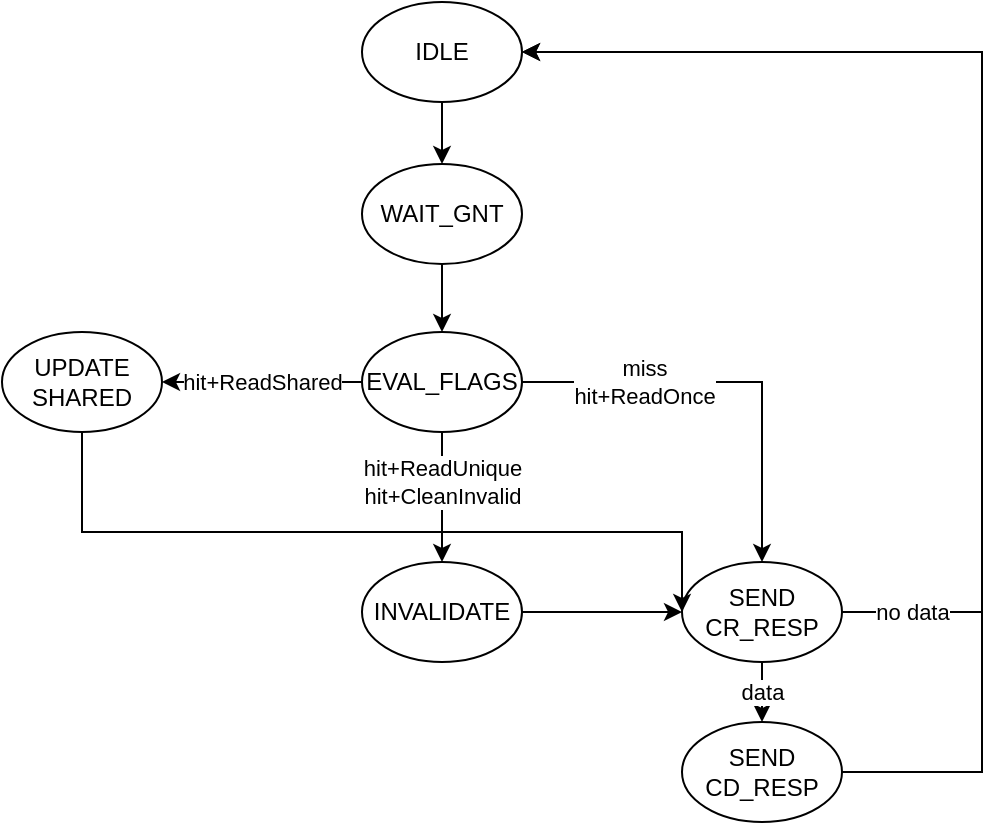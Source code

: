 <mxfile version="21.5.2" type="embed">
  <diagram id="5SKr_eIFcE_ZFLUkAXeI" name="Page-1">
    <mxGraphModel dx="1434" dy="785" grid="1" gridSize="10" guides="1" tooltips="1" connect="1" arrows="1" fold="1" page="1" pageScale="1" pageWidth="850" pageHeight="1100" math="0" shadow="0">
      <root>
        <mxCell id="0" />
        <mxCell id="1" parent="0" />
        <mxCell id="AH_o04OjZ3QHJmtK7x0I-7" value="" style="edgeStyle=orthogonalEdgeStyle;rounded=0;orthogonalLoop=1;jettySize=auto;html=1;exitX=0.5;exitY=1;exitDx=0;exitDy=0;entryX=0.5;entryY=0;entryDx=0;entryDy=0;" parent="1" source="AH_o04OjZ3QHJmtK7x0I-1" target="AH_o04OjZ3QHJmtK7x0I-2" edge="1">
          <mxGeometry relative="1" as="geometry" />
        </mxCell>
        <mxCell id="AH_o04OjZ3QHJmtK7x0I-1" value="IDLE" style="ellipse;whiteSpace=wrap;html=1;" parent="1" vertex="1">
          <mxGeometry x="240" y="80" width="80" height="50" as="geometry" />
        </mxCell>
        <mxCell id="AH_o04OjZ3QHJmtK7x0I-9" value="" style="edgeStyle=orthogonalEdgeStyle;rounded=0;orthogonalLoop=1;jettySize=auto;html=1;" parent="1" source="AH_o04OjZ3QHJmtK7x0I-2" target="AH_o04OjZ3QHJmtK7x0I-6" edge="1">
          <mxGeometry relative="1" as="geometry" />
        </mxCell>
        <mxCell id="AH_o04OjZ3QHJmtK7x0I-2" value="WAIT_GNT" style="ellipse;whiteSpace=wrap;html=1;" parent="1" vertex="1">
          <mxGeometry x="240" y="161" width="80" height="50" as="geometry" />
        </mxCell>
        <mxCell id="9ZTHa95PJFct_x_zG4CE-4" value="no data" style="edgeStyle=orthogonalEdgeStyle;rounded=0;orthogonalLoop=1;jettySize=auto;html=1;exitX=1;exitY=0.5;exitDx=0;exitDy=0;entryX=1;entryY=0.5;entryDx=0;entryDy=0;" parent="1" source="AH_o04OjZ3QHJmtK7x0I-5" target="AH_o04OjZ3QHJmtK7x0I-1" edge="1">
          <mxGeometry x="-0.879" relative="1" as="geometry">
            <Array as="points">
              <mxPoint x="550" y="385" />
              <mxPoint x="550" y="105" />
            </Array>
            <mxPoint as="offset" />
          </mxGeometry>
        </mxCell>
        <mxCell id="9ZTHa95PJFct_x_zG4CE-6" value="data" style="edgeStyle=orthogonalEdgeStyle;rounded=0;orthogonalLoop=1;jettySize=auto;html=1;exitX=0.5;exitY=1;exitDx=0;exitDy=0;" parent="1" source="AH_o04OjZ3QHJmtK7x0I-5" target="9ZTHa95PJFct_x_zG4CE-5" edge="1">
          <mxGeometry relative="1" as="geometry" />
        </mxCell>
        <mxCell id="AH_o04OjZ3QHJmtK7x0I-5" value="SEND&lt;br&gt;CR_RESP" style="ellipse;whiteSpace=wrap;html=1;" parent="1" vertex="1">
          <mxGeometry x="400" y="360" width="80" height="50" as="geometry" />
        </mxCell>
        <mxCell id="9ZTHa95PJFct_x_zG4CE-2" style="edgeStyle=orthogonalEdgeStyle;rounded=0;orthogonalLoop=1;jettySize=auto;html=1;exitX=1;exitY=0.5;exitDx=0;exitDy=0;entryX=0.5;entryY=0;entryDx=0;entryDy=0;" parent="1" source="AH_o04OjZ3QHJmtK7x0I-6" target="AH_o04OjZ3QHJmtK7x0I-5" edge="1">
          <mxGeometry relative="1" as="geometry" />
        </mxCell>
        <mxCell id="9ZTHa95PJFct_x_zG4CE-3" value="miss&lt;br&gt;&lt;div&gt;hit+ReadOnce&lt;/div&gt;" style="edgeLabel;html=1;align=center;verticalAlign=middle;resizable=0;points=[];" parent="9ZTHa95PJFct_x_zG4CE-2" connectable="0" vertex="1">
          <mxGeometry x="-0.467" relative="1" as="geometry">
            <mxPoint x="5" as="offset" />
          </mxGeometry>
        </mxCell>
        <mxCell id="9ZTHa95PJFct_x_zG4CE-12" value="hit+ReadShared" style="edgeStyle=orthogonalEdgeStyle;rounded=0;orthogonalLoop=1;jettySize=auto;html=1;exitX=0;exitY=0.5;exitDx=0;exitDy=0;entryX=1;entryY=0.5;entryDx=0;entryDy=0;" parent="1" source="AH_o04OjZ3QHJmtK7x0I-6" target="9ZTHa95PJFct_x_zG4CE-8" edge="1">
          <mxGeometry relative="1" as="geometry" />
        </mxCell>
        <mxCell id="9ZTHa95PJFct_x_zG4CE-13" value="hit+ReadUnique&lt;br&gt;&lt;div&gt;hit+CleanInvalid&lt;/div&gt;" style="edgeStyle=orthogonalEdgeStyle;rounded=0;orthogonalLoop=1;jettySize=auto;html=1;exitX=0.5;exitY=1;exitDx=0;exitDy=0;entryX=0.5;entryY=0;entryDx=0;entryDy=0;" parent="1" source="AH_o04OjZ3QHJmtK7x0I-6" target="9ZTHa95PJFct_x_zG4CE-11" edge="1">
          <mxGeometry x="-0.231" relative="1" as="geometry">
            <Array as="points" />
            <mxPoint as="offset" />
            <mxPoint x="280" y="350" as="targetPoint" />
          </mxGeometry>
        </mxCell>
        <mxCell id="AH_o04OjZ3QHJmtK7x0I-6" value="EVAL_FLAGS" style="ellipse;whiteSpace=wrap;html=1;" parent="1" vertex="1">
          <mxGeometry x="240" y="245" width="80" height="50" as="geometry" />
        </mxCell>
        <mxCell id="9ZTHa95PJFct_x_zG4CE-7" style="edgeStyle=orthogonalEdgeStyle;rounded=0;orthogonalLoop=1;jettySize=auto;html=1;exitX=1;exitY=0.5;exitDx=0;exitDy=0;entryX=1;entryY=0.5;entryDx=0;entryDy=0;" parent="1" source="9ZTHa95PJFct_x_zG4CE-5" target="AH_o04OjZ3QHJmtK7x0I-1" edge="1">
          <mxGeometry relative="1" as="geometry">
            <Array as="points">
              <mxPoint x="550" y="465" />
              <mxPoint x="550" y="105" />
            </Array>
          </mxGeometry>
        </mxCell>
        <mxCell id="9ZTHa95PJFct_x_zG4CE-5" value="SEND&lt;br&gt;CD_RESP" style="ellipse;whiteSpace=wrap;html=1;" parent="1" vertex="1">
          <mxGeometry x="400" y="440" width="80" height="50" as="geometry" />
        </mxCell>
        <mxCell id="9ZTHa95PJFct_x_zG4CE-15" style="edgeStyle=orthogonalEdgeStyle;rounded=0;orthogonalLoop=1;jettySize=auto;html=1;exitX=0.5;exitY=1;exitDx=0;exitDy=0;entryX=0;entryY=0.5;entryDx=0;entryDy=0;" parent="1" source="9ZTHa95PJFct_x_zG4CE-8" target="AH_o04OjZ3QHJmtK7x0I-5" edge="1">
          <mxGeometry relative="1" as="geometry">
            <Array as="points">
              <mxPoint x="100" y="345" />
            </Array>
          </mxGeometry>
        </mxCell>
        <mxCell id="9ZTHa95PJFct_x_zG4CE-8" value="UPDATE&lt;br&gt;SHARED" style="ellipse;whiteSpace=wrap;html=1;" parent="1" vertex="1">
          <mxGeometry x="60" y="245" width="80" height="50" as="geometry" />
        </mxCell>
        <mxCell id="6pOL0wLfkT8qNh3g1Hre-3" style="edgeStyle=orthogonalEdgeStyle;rounded=0;orthogonalLoop=1;jettySize=auto;html=1;exitX=1;exitY=0.5;exitDx=0;exitDy=0;entryX=0;entryY=0.5;entryDx=0;entryDy=0;" parent="1" source="9ZTHa95PJFct_x_zG4CE-11" target="AH_o04OjZ3QHJmtK7x0I-5" edge="1">
          <mxGeometry relative="1" as="geometry">
            <Array as="points">
              <mxPoint x="380" y="385" />
              <mxPoint x="380" y="385" />
            </Array>
          </mxGeometry>
        </mxCell>
        <mxCell id="9ZTHa95PJFct_x_zG4CE-11" value="INVALIDATE" style="ellipse;whiteSpace=wrap;html=1;" parent="1" vertex="1">
          <mxGeometry x="240" y="360" width="80" height="50" as="geometry" />
        </mxCell>
      </root>
    </mxGraphModel>
  </diagram>
</mxfile>
